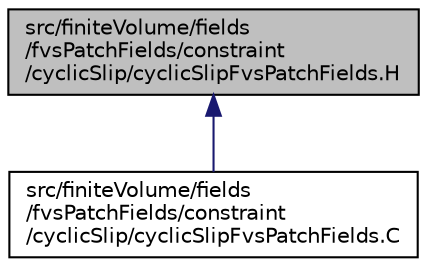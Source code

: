 digraph "src/finiteVolume/fields/fvsPatchFields/constraint/cyclicSlip/cyclicSlipFvsPatchFields.H"
{
  bgcolor="transparent";
  edge [fontname="Helvetica",fontsize="10",labelfontname="Helvetica",labelfontsize="10"];
  node [fontname="Helvetica",fontsize="10",shape=record];
  Node1 [label="src/finiteVolume/fields\l/fvsPatchFields/constraint\l/cyclicSlip/cyclicSlipFvsPatchFields.H",height=0.2,width=0.4,color="black", fillcolor="grey75", style="filled", fontcolor="black"];
  Node1 -> Node2 [dir="back",color="midnightblue",fontsize="10",style="solid",fontname="Helvetica"];
  Node2 [label="src/finiteVolume/fields\l/fvsPatchFields/constraint\l/cyclicSlip/cyclicSlipFvsPatchFields.C",height=0.2,width=0.4,color="black",URL="$a05586.html"];
}
